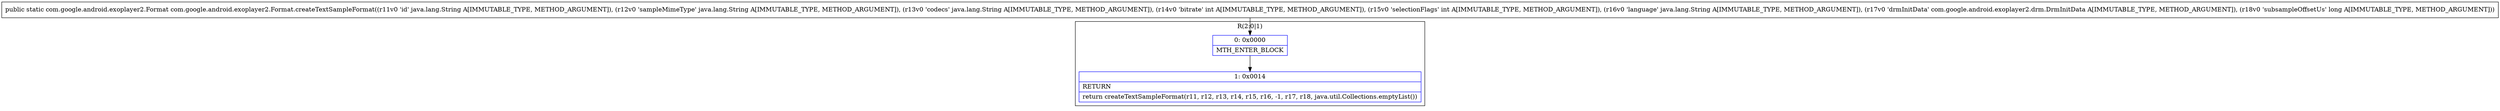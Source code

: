digraph "CFG forcom.google.android.exoplayer2.Format.createTextSampleFormat(Ljava\/lang\/String;Ljava\/lang\/String;Ljava\/lang\/String;IILjava\/lang\/String;Lcom\/google\/android\/exoplayer2\/drm\/DrmInitData;J)Lcom\/google\/android\/exoplayer2\/Format;" {
subgraph cluster_Region_1665319868 {
label = "R(2:0|1)";
node [shape=record,color=blue];
Node_0 [shape=record,label="{0\:\ 0x0000|MTH_ENTER_BLOCK\l}"];
Node_1 [shape=record,label="{1\:\ 0x0014|RETURN\l|return createTextSampleFormat(r11, r12, r13, r14, r15, r16, \-1, r17, r18, java.util.Collections.emptyList())\l}"];
}
MethodNode[shape=record,label="{public static com.google.android.exoplayer2.Format com.google.android.exoplayer2.Format.createTextSampleFormat((r11v0 'id' java.lang.String A[IMMUTABLE_TYPE, METHOD_ARGUMENT]), (r12v0 'sampleMimeType' java.lang.String A[IMMUTABLE_TYPE, METHOD_ARGUMENT]), (r13v0 'codecs' java.lang.String A[IMMUTABLE_TYPE, METHOD_ARGUMENT]), (r14v0 'bitrate' int A[IMMUTABLE_TYPE, METHOD_ARGUMENT]), (r15v0 'selectionFlags' int A[IMMUTABLE_TYPE, METHOD_ARGUMENT]), (r16v0 'language' java.lang.String A[IMMUTABLE_TYPE, METHOD_ARGUMENT]), (r17v0 'drmInitData' com.google.android.exoplayer2.drm.DrmInitData A[IMMUTABLE_TYPE, METHOD_ARGUMENT]), (r18v0 'subsampleOffsetUs' long A[IMMUTABLE_TYPE, METHOD_ARGUMENT])) }"];
MethodNode -> Node_0;
Node_0 -> Node_1;
}

